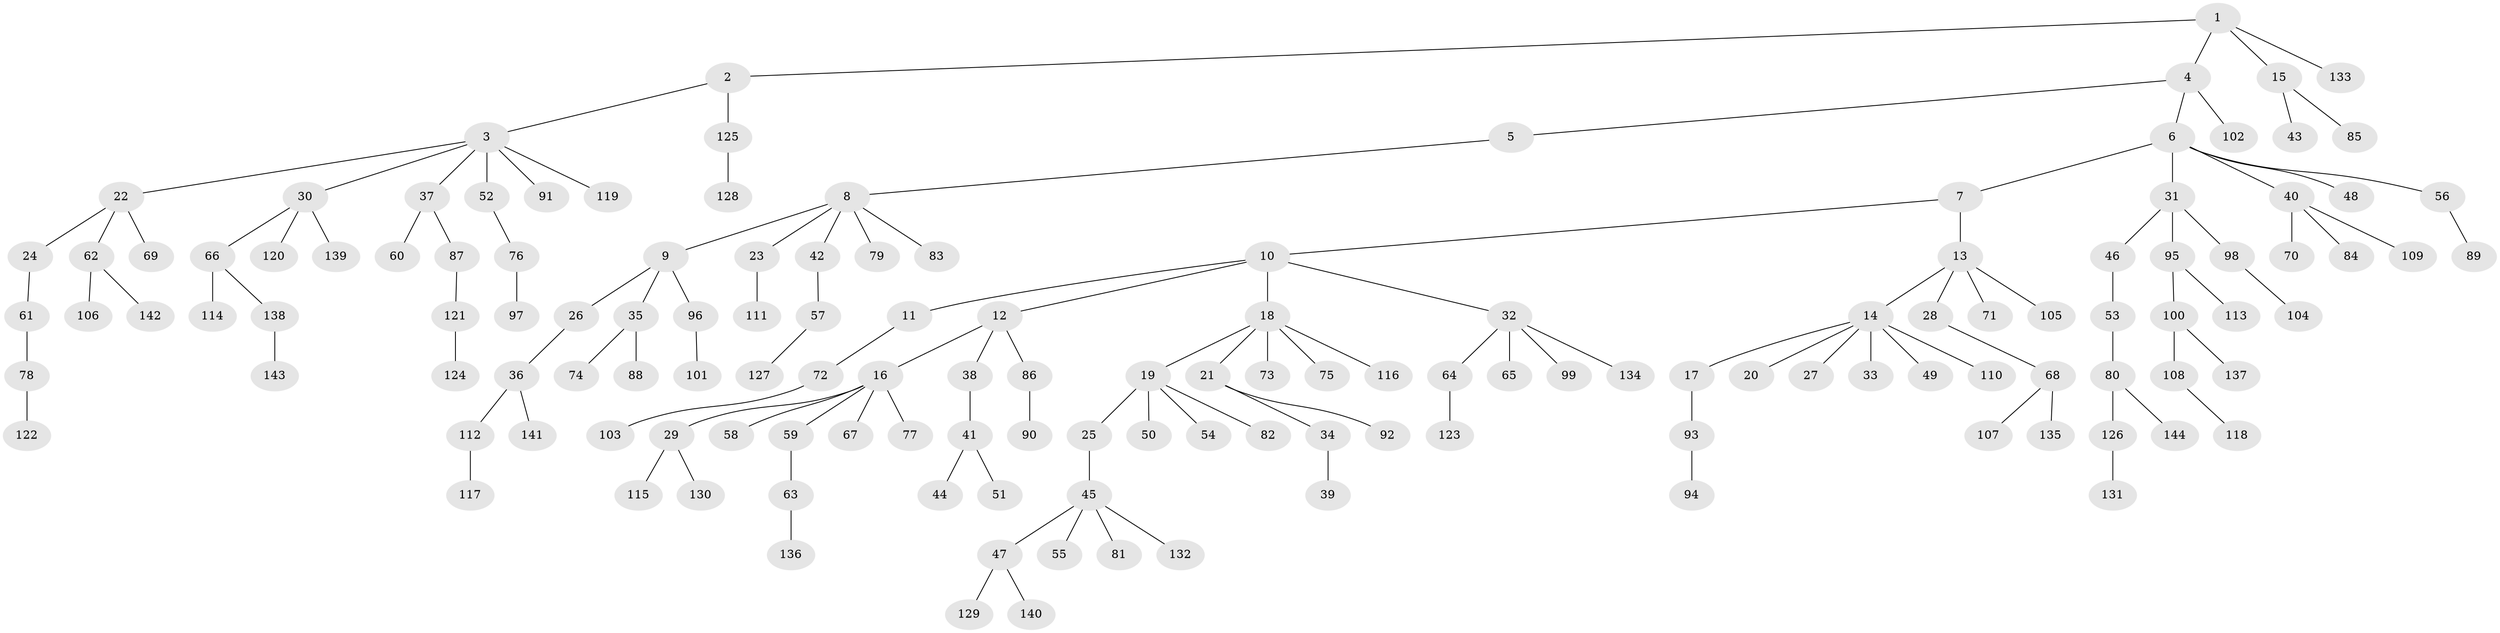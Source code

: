 // coarse degree distribution, {5: 0.05, 7: 0.03, 4: 0.04, 2: 0.17, 6: 0.03, 3: 0.08, 1: 0.6}
// Generated by graph-tools (version 1.1) at 2025/19/03/04/25 18:19:05]
// undirected, 144 vertices, 143 edges
graph export_dot {
graph [start="1"]
  node [color=gray90,style=filled];
  1;
  2;
  3;
  4;
  5;
  6;
  7;
  8;
  9;
  10;
  11;
  12;
  13;
  14;
  15;
  16;
  17;
  18;
  19;
  20;
  21;
  22;
  23;
  24;
  25;
  26;
  27;
  28;
  29;
  30;
  31;
  32;
  33;
  34;
  35;
  36;
  37;
  38;
  39;
  40;
  41;
  42;
  43;
  44;
  45;
  46;
  47;
  48;
  49;
  50;
  51;
  52;
  53;
  54;
  55;
  56;
  57;
  58;
  59;
  60;
  61;
  62;
  63;
  64;
  65;
  66;
  67;
  68;
  69;
  70;
  71;
  72;
  73;
  74;
  75;
  76;
  77;
  78;
  79;
  80;
  81;
  82;
  83;
  84;
  85;
  86;
  87;
  88;
  89;
  90;
  91;
  92;
  93;
  94;
  95;
  96;
  97;
  98;
  99;
  100;
  101;
  102;
  103;
  104;
  105;
  106;
  107;
  108;
  109;
  110;
  111;
  112;
  113;
  114;
  115;
  116;
  117;
  118;
  119;
  120;
  121;
  122;
  123;
  124;
  125;
  126;
  127;
  128;
  129;
  130;
  131;
  132;
  133;
  134;
  135;
  136;
  137;
  138;
  139;
  140;
  141;
  142;
  143;
  144;
  1 -- 2;
  1 -- 4;
  1 -- 15;
  1 -- 133;
  2 -- 3;
  2 -- 125;
  3 -- 22;
  3 -- 30;
  3 -- 37;
  3 -- 52;
  3 -- 91;
  3 -- 119;
  4 -- 5;
  4 -- 6;
  4 -- 102;
  5 -- 8;
  6 -- 7;
  6 -- 31;
  6 -- 40;
  6 -- 48;
  6 -- 56;
  7 -- 10;
  7 -- 13;
  8 -- 9;
  8 -- 23;
  8 -- 42;
  8 -- 79;
  8 -- 83;
  9 -- 26;
  9 -- 35;
  9 -- 96;
  10 -- 11;
  10 -- 12;
  10 -- 18;
  10 -- 32;
  11 -- 72;
  12 -- 16;
  12 -- 38;
  12 -- 86;
  13 -- 14;
  13 -- 28;
  13 -- 71;
  13 -- 105;
  14 -- 17;
  14 -- 20;
  14 -- 27;
  14 -- 33;
  14 -- 49;
  14 -- 110;
  15 -- 43;
  15 -- 85;
  16 -- 29;
  16 -- 58;
  16 -- 59;
  16 -- 67;
  16 -- 77;
  17 -- 93;
  18 -- 19;
  18 -- 21;
  18 -- 73;
  18 -- 75;
  18 -- 116;
  19 -- 25;
  19 -- 50;
  19 -- 54;
  19 -- 82;
  21 -- 34;
  21 -- 92;
  22 -- 24;
  22 -- 62;
  22 -- 69;
  23 -- 111;
  24 -- 61;
  25 -- 45;
  26 -- 36;
  28 -- 68;
  29 -- 115;
  29 -- 130;
  30 -- 66;
  30 -- 120;
  30 -- 139;
  31 -- 46;
  31 -- 95;
  31 -- 98;
  32 -- 64;
  32 -- 65;
  32 -- 99;
  32 -- 134;
  34 -- 39;
  35 -- 74;
  35 -- 88;
  36 -- 112;
  36 -- 141;
  37 -- 60;
  37 -- 87;
  38 -- 41;
  40 -- 70;
  40 -- 84;
  40 -- 109;
  41 -- 44;
  41 -- 51;
  42 -- 57;
  45 -- 47;
  45 -- 55;
  45 -- 81;
  45 -- 132;
  46 -- 53;
  47 -- 129;
  47 -- 140;
  52 -- 76;
  53 -- 80;
  56 -- 89;
  57 -- 127;
  59 -- 63;
  61 -- 78;
  62 -- 106;
  62 -- 142;
  63 -- 136;
  64 -- 123;
  66 -- 114;
  66 -- 138;
  68 -- 107;
  68 -- 135;
  72 -- 103;
  76 -- 97;
  78 -- 122;
  80 -- 126;
  80 -- 144;
  86 -- 90;
  87 -- 121;
  93 -- 94;
  95 -- 100;
  95 -- 113;
  96 -- 101;
  98 -- 104;
  100 -- 108;
  100 -- 137;
  108 -- 118;
  112 -- 117;
  121 -- 124;
  125 -- 128;
  126 -- 131;
  138 -- 143;
}
